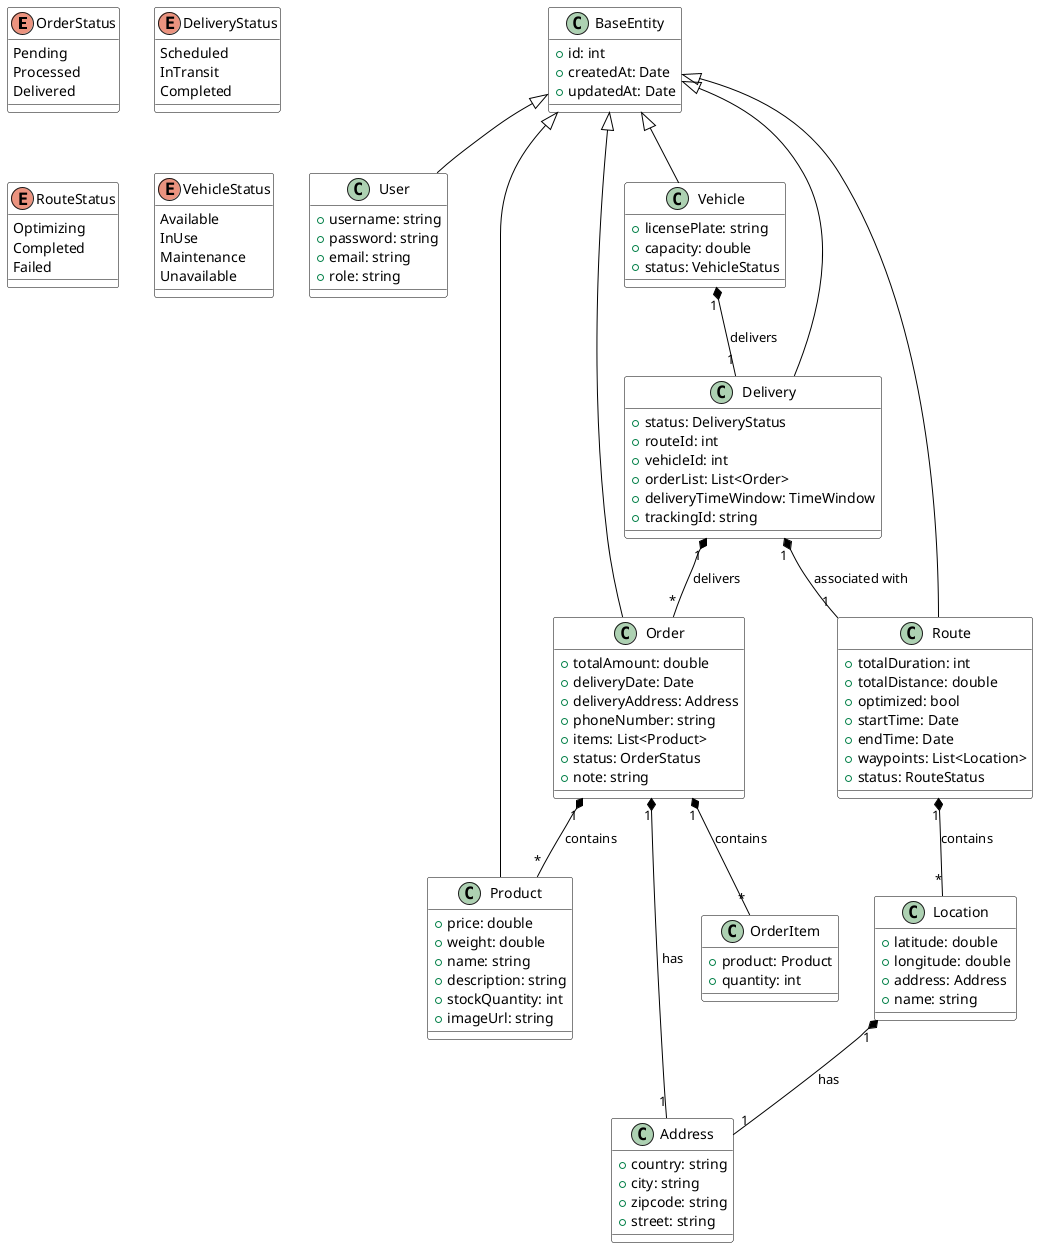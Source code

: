 @startuml gabbie

' Enum for Status
enum OrderStatus {
Pending
Processed
Delivered
}

enum DeliveryStatus {
Scheduled
InTransit
Completed
}

enum RouteStatus {
Optimizing
Completed
Failed
}

enum VehicleStatus {
Available
InUse
Maintenance
Unavailable
}

' BaseEntity, extended by every other class
class BaseEntity {
+id: int
+createdAt: Date
+updatedAt: Date
}

' User entity
class User {
+username: string
+password: string
+email: string
+role: string
}

' Product entity
class Product {
+price: double
+weight: double
+name: string
+description: string
+stockQuantity: int
+imageUrl: string
}

' Address Value Object
class Address {
+country: string
+city: string
+zipcode: string
+street: string
}

' Location Value Object (for geographical coordinates)
class Location {
+latitude: double
+longitude: double
+address: Address
+name: string
}

' Order entity
class Order {
+totalAmount: double
+deliveryDate: Date
+deliveryAddress: Address
+phoneNumber: string
+items: List<Product>
+status: OrderStatus
+note: string
}

' Route entity
class Route {
+totalDuration: int
+totalDistance: double
+optimized: bool
+startTime: Date
+endTime: Date
+waypoints: List<Location>
+status: RouteStatus
}

' Delivery entity
class Delivery {
+status: DeliveryStatus
+routeId: int
+vehicleId: int
+orderList: List<Order>
+deliveryTimeWindow: TimeWindow
+trackingId: string
}

' Vehicle entity
class Vehicle {
+licensePlate: string
+capacity: double
+status: VehicleStatus
}

class OrderItem {
+product: Product
+quantity: int
}

skinparam class {
BackgroundColor White
ArrowColor Black
BorderColor Black
}


' Relations between entities
BaseEntity <|-- User
BaseEntity <|-- Product
BaseEntity <|-- Order
BaseEntity <|-- Delivery
BaseEntity <|-- Route
BaseEntity <|-- Vehicle

Order "1" *-- "*" Product : contains
Delivery "1" *-- "*" Order : delivers
Route "1" *-- "*" Location : contains
Vehicle "1" *-- "1" Delivery : delivers
Order "1" *-- "1" Address : has
Delivery "1" *-- "1" Route : associated with
Location "1" *-- "1" Address : has
Order "1" *-- "*" OrderItem : contains
@enduml
